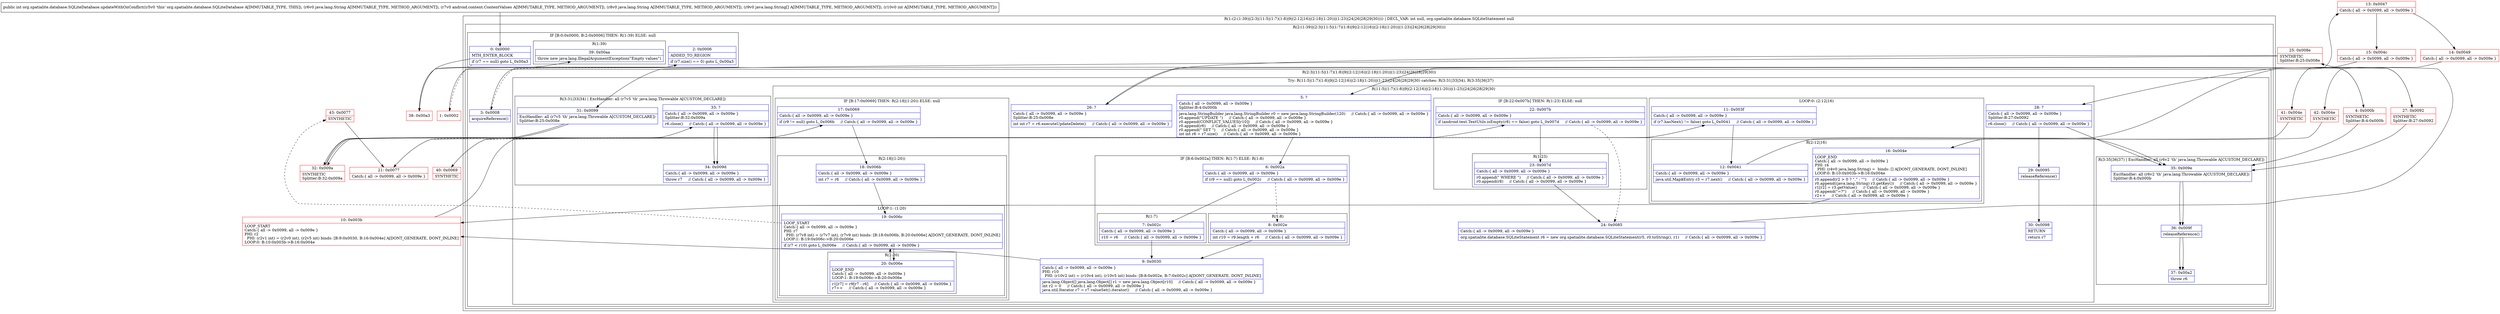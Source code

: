 digraph "CFG fororg.spatialite.database.SQLiteDatabase.updateWithOnConflict(Ljava\/lang\/String;Landroid\/content\/ContentValues;Ljava\/lang\/String;[Ljava\/lang\/String;I)I" {
subgraph cluster_Region_503584537 {
label = "R(1:(2:(1:39)|(2:3|(11:5|(1:7)(1:8)|9|(2:12|16)|(2:18|(1:20))|(1:23)|24|26|28|29|30)))) | DECL_VAR: int null, org.spatialite.database.SQLiteStatement null\l";
node [shape=record,color=blue];
subgraph cluster_Region_1366566487 {
label = "R(2:(1:39)|(2:3|(11:5|(1:7)(1:8)|9|(2:12|16)|(2:18|(1:20))|(1:23)|24|26|28|29|30)))";
node [shape=record,color=blue];
subgraph cluster_IfRegion_1618548017 {
label = "IF [B:0:0x0000, B:2:0x0006] THEN: R(1:39) ELSE: null";
node [shape=record,color=blue];
Node_0 [shape=record,label="{0\:\ 0x0000|MTH_ENTER_BLOCK\l|if (r7 == null) goto L_0x00a3\l}"];
Node_2 [shape=record,label="{2\:\ 0x0006|ADDED_TO_REGION\l|if (r7.size() == 0) goto L_0x00a3\l}"];
subgraph cluster_Region_2119819201 {
label = "R(1:39)";
node [shape=record,color=blue];
Node_39 [shape=record,label="{39\:\ 0x00aa|throw new java.lang.IllegalArgumentException(\"Empty values\")\l}"];
}
}
subgraph cluster_Region_1079751628 {
label = "R(2:3|(11:5|(1:7)(1:8)|9|(2:12|16)|(2:18|(1:20))|(1:23)|24|26|28|29|30))";
node [shape=record,color=blue];
Node_3 [shape=record,label="{3\:\ 0x0008|acquireReference()\l}"];
subgraph cluster_TryCatchRegion_820867854 {
label = "Try: R(11:5|(1:7)(1:8)|9|(2:12|16)|(2:18|(1:20))|(1:23)|24|26|28|29|30) catches: R(3:31|33|34), R(3:35|36|37)";
node [shape=record,color=blue];
subgraph cluster_Region_577018633 {
label = "R(11:5|(1:7)(1:8)|9|(2:12|16)|(2:18|(1:20))|(1:23)|24|26|28|29|30)";
node [shape=record,color=blue];
Node_5 [shape=record,label="{5\:\ ?|Catch:\{ all \-\> 0x0099, all \-\> 0x009e \}\lSplitter:B:4:0x000b\l|java.lang.StringBuilder java.lang.StringBuilder r0 = new java.lang.StringBuilder(120)     \/\/ Catch:\{ all \-\> 0x0099, all \-\> 0x009e \}\lr0.append(\"UPDATE \")     \/\/ Catch:\{ all \-\> 0x0099, all \-\> 0x009e \}\lr0.append(CONFLICT_VALUES[r10])     \/\/ Catch:\{ all \-\> 0x0099, all \-\> 0x009e \}\lr0.append(r6)     \/\/ Catch:\{ all \-\> 0x0099, all \-\> 0x009e \}\lr0.append(\" SET \")     \/\/ Catch:\{ all \-\> 0x0099, all \-\> 0x009e \}\lint int r6 = r7.size()     \/\/ Catch:\{ all \-\> 0x0099, all \-\> 0x009e \}\l}"];
subgraph cluster_IfRegion_412432575 {
label = "IF [B:6:0x002a] THEN: R(1:7) ELSE: R(1:8)";
node [shape=record,color=blue];
Node_6 [shape=record,label="{6\:\ 0x002a|Catch:\{ all \-\> 0x0099, all \-\> 0x009e \}\l|if (r9 == null) goto L_0x002c     \/\/ Catch:\{ all \-\> 0x0099, all \-\> 0x009e \}\l}"];
subgraph cluster_Region_5446932 {
label = "R(1:7)";
node [shape=record,color=blue];
Node_7 [shape=record,label="{7\:\ 0x002c|Catch:\{ all \-\> 0x0099, all \-\> 0x009e \}\l|r10 = r6     \/\/ Catch:\{ all \-\> 0x0099, all \-\> 0x009e \}\l}"];
}
subgraph cluster_Region_107569860 {
label = "R(1:8)";
node [shape=record,color=blue];
Node_8 [shape=record,label="{8\:\ 0x002e|Catch:\{ all \-\> 0x0099, all \-\> 0x009e \}\l|int r10 = r9.length + r6     \/\/ Catch:\{ all \-\> 0x0099, all \-\> 0x009e \}\l}"];
}
}
Node_9 [shape=record,label="{9\:\ 0x0030|Catch:\{ all \-\> 0x0099, all \-\> 0x009e \}\lPHI: r10 \l  PHI: (r10v2 int) = (r10v4 int), (r10v5 int) binds: [B:8:0x002e, B:7:0x002c] A[DONT_GENERATE, DONT_INLINE]\l|java.lang.Object[] java.lang.Object[] r1 = new java.lang.Object[r10]     \/\/ Catch:\{ all \-\> 0x0099, all \-\> 0x009e \}\lint r2 = 0     \/\/ Catch:\{ all \-\> 0x0099, all \-\> 0x009e \}\ljava.util.Iterator r7 = r7.valueSet().iterator()     \/\/ Catch:\{ all \-\> 0x0099, all \-\> 0x009e \}\l}"];
subgraph cluster_LoopRegion_679631803 {
label = "LOOP:0: (2:12|16)";
node [shape=record,color=blue];
Node_11 [shape=record,label="{11\:\ 0x003f|Catch:\{ all \-\> 0x0099, all \-\> 0x009e \}\l|if (r7.hasNext() != false) goto L_0x0041     \/\/ Catch:\{ all \-\> 0x0099, all \-\> 0x009e \}\l}"];
subgraph cluster_Region_2057306537 {
label = "R(2:12|16)";
node [shape=record,color=blue];
Node_12 [shape=record,label="{12\:\ 0x0041|Catch:\{ all \-\> 0x0099, all \-\> 0x009e \}\l|java.util.Map$Entry r3 = r7.next()     \/\/ Catch:\{ all \-\> 0x0099, all \-\> 0x009e \}\l}"];
Node_16 [shape=record,label="{16\:\ 0x004e|LOOP_END\lCatch:\{ all \-\> 0x0099, all \-\> 0x009e \}\lPHI: r4 \l  PHI: (r4v0 java.lang.String) =  binds: [] A[DONT_GENERATE, DONT_INLINE]\lLOOP:0: B:10:0x003b\-\>B:16:0x004e\l|r0.append(r2 \> 0 ? \",\" : \"\")     \/\/ Catch:\{ all \-\> 0x0099, all \-\> 0x009e \}\lr0.append((java.lang.String) r3.getKey())     \/\/ Catch:\{ all \-\> 0x0099, all \-\> 0x009e \}\lr1[r2] = r3.getValue()     \/\/ Catch:\{ all \-\> 0x0099, all \-\> 0x009e \}\lr0.append(\"=?\")     \/\/ Catch:\{ all \-\> 0x0099, all \-\> 0x009e \}\lr2++     \/\/ Catch:\{ all \-\> 0x0099, all \-\> 0x009e \}\l}"];
}
}
subgraph cluster_IfRegion_895109300 {
label = "IF [B:17:0x0069] THEN: R(2:18|(1:20)) ELSE: null";
node [shape=record,color=blue];
Node_17 [shape=record,label="{17\:\ 0x0069|Catch:\{ all \-\> 0x0099, all \-\> 0x009e \}\l|if (r9 != null) goto L_0x006b     \/\/ Catch:\{ all \-\> 0x0099, all \-\> 0x009e \}\l}"];
subgraph cluster_Region_2084472553 {
label = "R(2:18|(1:20))";
node [shape=record,color=blue];
Node_18 [shape=record,label="{18\:\ 0x006b|Catch:\{ all \-\> 0x0099, all \-\> 0x009e \}\l|int r7 = r6     \/\/ Catch:\{ all \-\> 0x0099, all \-\> 0x009e \}\l}"];
subgraph cluster_LoopRegion_692035583 {
label = "LOOP:1: (1:20)";
node [shape=record,color=blue];
Node_19 [shape=record,label="{19\:\ 0x006c|LOOP_START\lCatch:\{ all \-\> 0x0099, all \-\> 0x009e \}\lPHI: r7 \l  PHI: (r7v8 int) = (r7v7 int), (r7v9 int) binds: [B:18:0x006b, B:20:0x006e] A[DONT_GENERATE, DONT_INLINE]\lLOOP:1: B:19:0x006c\-\>B:20:0x006e\l|if (r7 \< r10) goto L_0x006e     \/\/ Catch:\{ all \-\> 0x0099, all \-\> 0x009e \}\l}"];
subgraph cluster_Region_832343153 {
label = "R(1:20)";
node [shape=record,color=blue];
Node_20 [shape=record,label="{20\:\ 0x006e|LOOP_END\lCatch:\{ all \-\> 0x0099, all \-\> 0x009e \}\lLOOP:1: B:19:0x006c\-\>B:20:0x006e\l|r1[r7] = r9[r7 \- r6]     \/\/ Catch:\{ all \-\> 0x0099, all \-\> 0x009e \}\lr7++     \/\/ Catch:\{ all \-\> 0x0099, all \-\> 0x009e \}\l}"];
}
}
}
}
subgraph cluster_IfRegion_1853110290 {
label = "IF [B:22:0x007b] THEN: R(1:23) ELSE: null";
node [shape=record,color=blue];
Node_22 [shape=record,label="{22\:\ 0x007b|Catch:\{ all \-\> 0x0099, all \-\> 0x009e \}\l|if (android.text.TextUtils.isEmpty(r8) == false) goto L_0x007d     \/\/ Catch:\{ all \-\> 0x0099, all \-\> 0x009e \}\l}"];
subgraph cluster_Region_1191332547 {
label = "R(1:23)";
node [shape=record,color=blue];
Node_23 [shape=record,label="{23\:\ 0x007d|Catch:\{ all \-\> 0x0099, all \-\> 0x009e \}\l|r0.append(\" WHERE \")     \/\/ Catch:\{ all \-\> 0x0099, all \-\> 0x009e \}\lr0.append(r8)     \/\/ Catch:\{ all \-\> 0x0099, all \-\> 0x009e \}\l}"];
}
}
Node_24 [shape=record,label="{24\:\ 0x0085|Catch:\{ all \-\> 0x0099, all \-\> 0x009e \}\l|org.spatialite.database.SQLiteStatement r6 = new org.spatialite.database.SQLiteStatement(r5, r0.toString(), r1)     \/\/ Catch:\{ all \-\> 0x0099, all \-\> 0x009e \}\l}"];
Node_26 [shape=record,label="{26\:\ ?|Catch:\{ all \-\> 0x0099, all \-\> 0x009e \}\lSplitter:B:25:0x008e\l|int int r7 = r6.executeUpdateDelete()     \/\/ Catch:\{ all \-\> 0x0099, all \-\> 0x009e \}\l}"];
Node_28 [shape=record,label="{28\:\ ?|Catch:\{ all \-\> 0x0099, all \-\> 0x009e \}\lSplitter:B:27:0x0092\l|r6.close()     \/\/ Catch:\{ all \-\> 0x0099, all \-\> 0x009e \}\l}"];
Node_29 [shape=record,label="{29\:\ 0x0095|releaseReference()\l}"];
Node_30 [shape=record,label="{30\:\ 0x0098|RETURN\l|return r7\l}"];
}
subgraph cluster_Region_2091820996 {
label = "R(3:31|33|34) | ExcHandler: all (r7v5 'th' java.lang.Throwable A[CUSTOM_DECLARE])\l";
node [shape=record,color=blue];
Node_31 [shape=record,label="{31\:\ 0x0099|ExcHandler: all (r7v5 'th' java.lang.Throwable A[CUSTOM_DECLARE])\lSplitter:B:25:0x008e\l}"];
Node_33 [shape=record,label="{33\:\ ?|Catch:\{ all \-\> 0x0099, all \-\> 0x009e \}\lSplitter:B:32:0x009a\l|r6.close()     \/\/ Catch:\{ all \-\> 0x0099, all \-\> 0x009e \}\l}"];
Node_34 [shape=record,label="{34\:\ 0x009d|Catch:\{ all \-\> 0x0099, all \-\> 0x009e \}\l|throw r7     \/\/ Catch:\{ all \-\> 0x0099, all \-\> 0x009e \}\l}"];
}
subgraph cluster_Region_1595254179 {
label = "R(3:35|36|37) | ExcHandler: all (r6v2 'th' java.lang.Throwable A[CUSTOM_DECLARE])\l";
node [shape=record,color=blue];
Node_35 [shape=record,label="{35\:\ 0x009e|ExcHandler: all (r6v2 'th' java.lang.Throwable A[CUSTOM_DECLARE])\lSplitter:B:4:0x000b\l}"];
Node_36 [shape=record,label="{36\:\ 0x009f|releaseReference()\l}"];
Node_37 [shape=record,label="{37\:\ 0x00a2|throw r6\l}"];
}
}
}
}
}
subgraph cluster_Region_1595254179 {
label = "R(3:35|36|37) | ExcHandler: all (r6v2 'th' java.lang.Throwable A[CUSTOM_DECLARE])\l";
node [shape=record,color=blue];
Node_35 [shape=record,label="{35\:\ 0x009e|ExcHandler: all (r6v2 'th' java.lang.Throwable A[CUSTOM_DECLARE])\lSplitter:B:4:0x000b\l}"];
Node_36 [shape=record,label="{36\:\ 0x009f|releaseReference()\l}"];
Node_37 [shape=record,label="{37\:\ 0x00a2|throw r6\l}"];
}
subgraph cluster_Region_2091820996 {
label = "R(3:31|33|34) | ExcHandler: all (r7v5 'th' java.lang.Throwable A[CUSTOM_DECLARE])\l";
node [shape=record,color=blue];
Node_31 [shape=record,label="{31\:\ 0x0099|ExcHandler: all (r7v5 'th' java.lang.Throwable A[CUSTOM_DECLARE])\lSplitter:B:25:0x008e\l}"];
Node_33 [shape=record,label="{33\:\ ?|Catch:\{ all \-\> 0x0099, all \-\> 0x009e \}\lSplitter:B:32:0x009a\l|r6.close()     \/\/ Catch:\{ all \-\> 0x0099, all \-\> 0x009e \}\l}"];
Node_34 [shape=record,label="{34\:\ 0x009d|Catch:\{ all \-\> 0x0099, all \-\> 0x009e \}\l|throw r7     \/\/ Catch:\{ all \-\> 0x0099, all \-\> 0x009e \}\l}"];
}
Node_1 [shape=record,color=red,label="{1\:\ 0x0002}"];
Node_4 [shape=record,color=red,label="{4\:\ 0x000b|SYNTHETIC\lSplitter:B:4:0x000b\l}"];
Node_10 [shape=record,color=red,label="{10\:\ 0x003b|LOOP_START\lCatch:\{ all \-\> 0x0099, all \-\> 0x009e \}\lPHI: r2 \l  PHI: (r2v1 int) = (r2v0 int), (r2v5 int) binds: [B:9:0x0030, B:16:0x004e] A[DONT_GENERATE, DONT_INLINE]\lLOOP:0: B:10:0x003b\-\>B:16:0x004e\l}"];
Node_13 [shape=record,color=red,label="{13\:\ 0x0047|Catch:\{ all \-\> 0x0099, all \-\> 0x009e \}\l}"];
Node_14 [shape=record,color=red,label="{14\:\ 0x0049|Catch:\{ all \-\> 0x0099, all \-\> 0x009e \}\l}"];
Node_15 [shape=record,color=red,label="{15\:\ 0x004c|Catch:\{ all \-\> 0x0099, all \-\> 0x009e \}\l}"];
Node_21 [shape=record,color=red,label="{21\:\ 0x0077|Catch:\{ all \-\> 0x0099, all \-\> 0x009e \}\l}"];
Node_25 [shape=record,color=red,label="{25\:\ 0x008e|SYNTHETIC\lSplitter:B:25:0x008e\l}"];
Node_27 [shape=record,color=red,label="{27\:\ 0x0092|SYNTHETIC\lSplitter:B:27:0x0092\l}"];
Node_32 [shape=record,color=red,label="{32\:\ 0x009a|SYNTHETIC\lSplitter:B:32:0x009a\l}"];
Node_38 [shape=record,color=red,label="{38\:\ 0x00a3}"];
Node_40 [shape=record,color=red,label="{40\:\ 0x0069|SYNTHETIC\l}"];
Node_41 [shape=record,color=red,label="{41\:\ 0x004e|SYNTHETIC\l}"];
Node_42 [shape=record,color=red,label="{42\:\ 0x004e|SYNTHETIC\l}"];
Node_43 [shape=record,color=red,label="{43\:\ 0x0077|SYNTHETIC\l}"];
MethodNode[shape=record,label="{public int org.spatialite.database.SQLiteDatabase.updateWithOnConflict((r5v0 'this' org.spatialite.database.SQLiteDatabase A[IMMUTABLE_TYPE, THIS]), (r6v0 java.lang.String A[IMMUTABLE_TYPE, METHOD_ARGUMENT]), (r7v0 android.content.ContentValues A[IMMUTABLE_TYPE, METHOD_ARGUMENT]), (r8v0 java.lang.String A[IMMUTABLE_TYPE, METHOD_ARGUMENT]), (r9v0 java.lang.String[] A[IMMUTABLE_TYPE, METHOD_ARGUMENT]), (r10v0 int A[IMMUTABLE_TYPE, METHOD_ARGUMENT])) }"];
MethodNode -> Node_0;
Node_0 -> Node_1[style=dashed];
Node_0 -> Node_38;
Node_2 -> Node_3[style=dashed];
Node_2 -> Node_38;
Node_3 -> Node_4;
Node_5 -> Node_6;
Node_6 -> Node_7;
Node_6 -> Node_8[style=dashed];
Node_7 -> Node_9;
Node_8 -> Node_9;
Node_9 -> Node_10;
Node_11 -> Node_12;
Node_11 -> Node_40[style=dashed];
Node_12 -> Node_13;
Node_16 -> Node_10;
Node_17 -> Node_18;
Node_17 -> Node_21[style=dashed];
Node_18 -> Node_19;
Node_19 -> Node_20;
Node_19 -> Node_43[style=dashed];
Node_20 -> Node_19;
Node_22 -> Node_23;
Node_22 -> Node_24[style=dashed];
Node_23 -> Node_24;
Node_24 -> Node_25;
Node_26 -> Node_27;
Node_28 -> Node_29;
Node_28 -> Node_35;
Node_29 -> Node_30;
Node_31 -> Node_32;
Node_33 -> Node_34;
Node_35 -> Node_36;
Node_36 -> Node_37;
Node_35 -> Node_36;
Node_36 -> Node_37;
Node_31 -> Node_32;
Node_33 -> Node_34;
Node_1 -> Node_2;
Node_4 -> Node_5;
Node_4 -> Node_35;
Node_10 -> Node_11;
Node_13 -> Node_14;
Node_13 -> Node_15;
Node_14 -> Node_42;
Node_15 -> Node_41;
Node_21 -> Node_22;
Node_25 -> Node_26;
Node_25 -> Node_31;
Node_27 -> Node_28;
Node_27 -> Node_35;
Node_32 -> Node_33;
Node_32 -> Node_35;
Node_38 -> Node_39;
Node_40 -> Node_17;
Node_41 -> Node_16;
Node_42 -> Node_16;
Node_43 -> Node_21;
}


